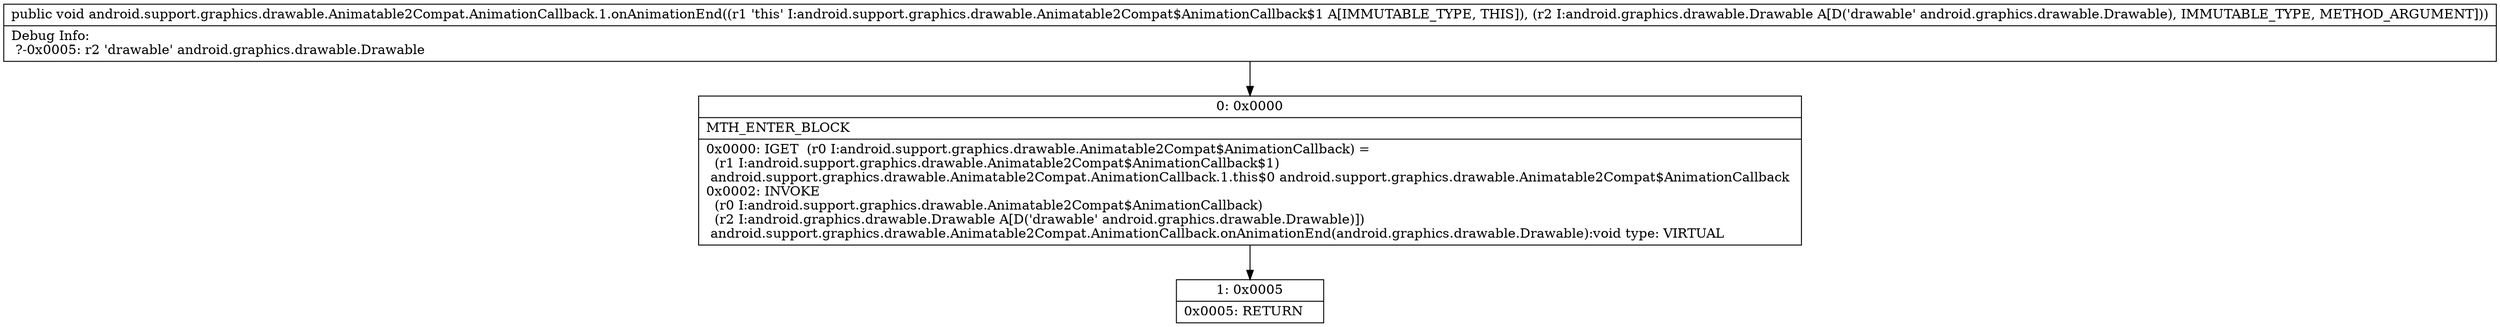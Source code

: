 digraph "CFG forandroid.support.graphics.drawable.Animatable2Compat.AnimationCallback.1.onAnimationEnd(Landroid\/graphics\/drawable\/Drawable;)V" {
Node_0 [shape=record,label="{0\:\ 0x0000|MTH_ENTER_BLOCK\l|0x0000: IGET  (r0 I:android.support.graphics.drawable.Animatable2Compat$AnimationCallback) = \l  (r1 I:android.support.graphics.drawable.Animatable2Compat$AnimationCallback$1)\l android.support.graphics.drawable.Animatable2Compat.AnimationCallback.1.this$0 android.support.graphics.drawable.Animatable2Compat$AnimationCallback \l0x0002: INVOKE  \l  (r0 I:android.support.graphics.drawable.Animatable2Compat$AnimationCallback)\l  (r2 I:android.graphics.drawable.Drawable A[D('drawable' android.graphics.drawable.Drawable)])\l android.support.graphics.drawable.Animatable2Compat.AnimationCallback.onAnimationEnd(android.graphics.drawable.Drawable):void type: VIRTUAL \l}"];
Node_1 [shape=record,label="{1\:\ 0x0005|0x0005: RETURN   \l}"];
MethodNode[shape=record,label="{public void android.support.graphics.drawable.Animatable2Compat.AnimationCallback.1.onAnimationEnd((r1 'this' I:android.support.graphics.drawable.Animatable2Compat$AnimationCallback$1 A[IMMUTABLE_TYPE, THIS]), (r2 I:android.graphics.drawable.Drawable A[D('drawable' android.graphics.drawable.Drawable), IMMUTABLE_TYPE, METHOD_ARGUMENT]))  | Debug Info:\l  ?\-0x0005: r2 'drawable' android.graphics.drawable.Drawable\l}"];
MethodNode -> Node_0;
Node_0 -> Node_1;
}

